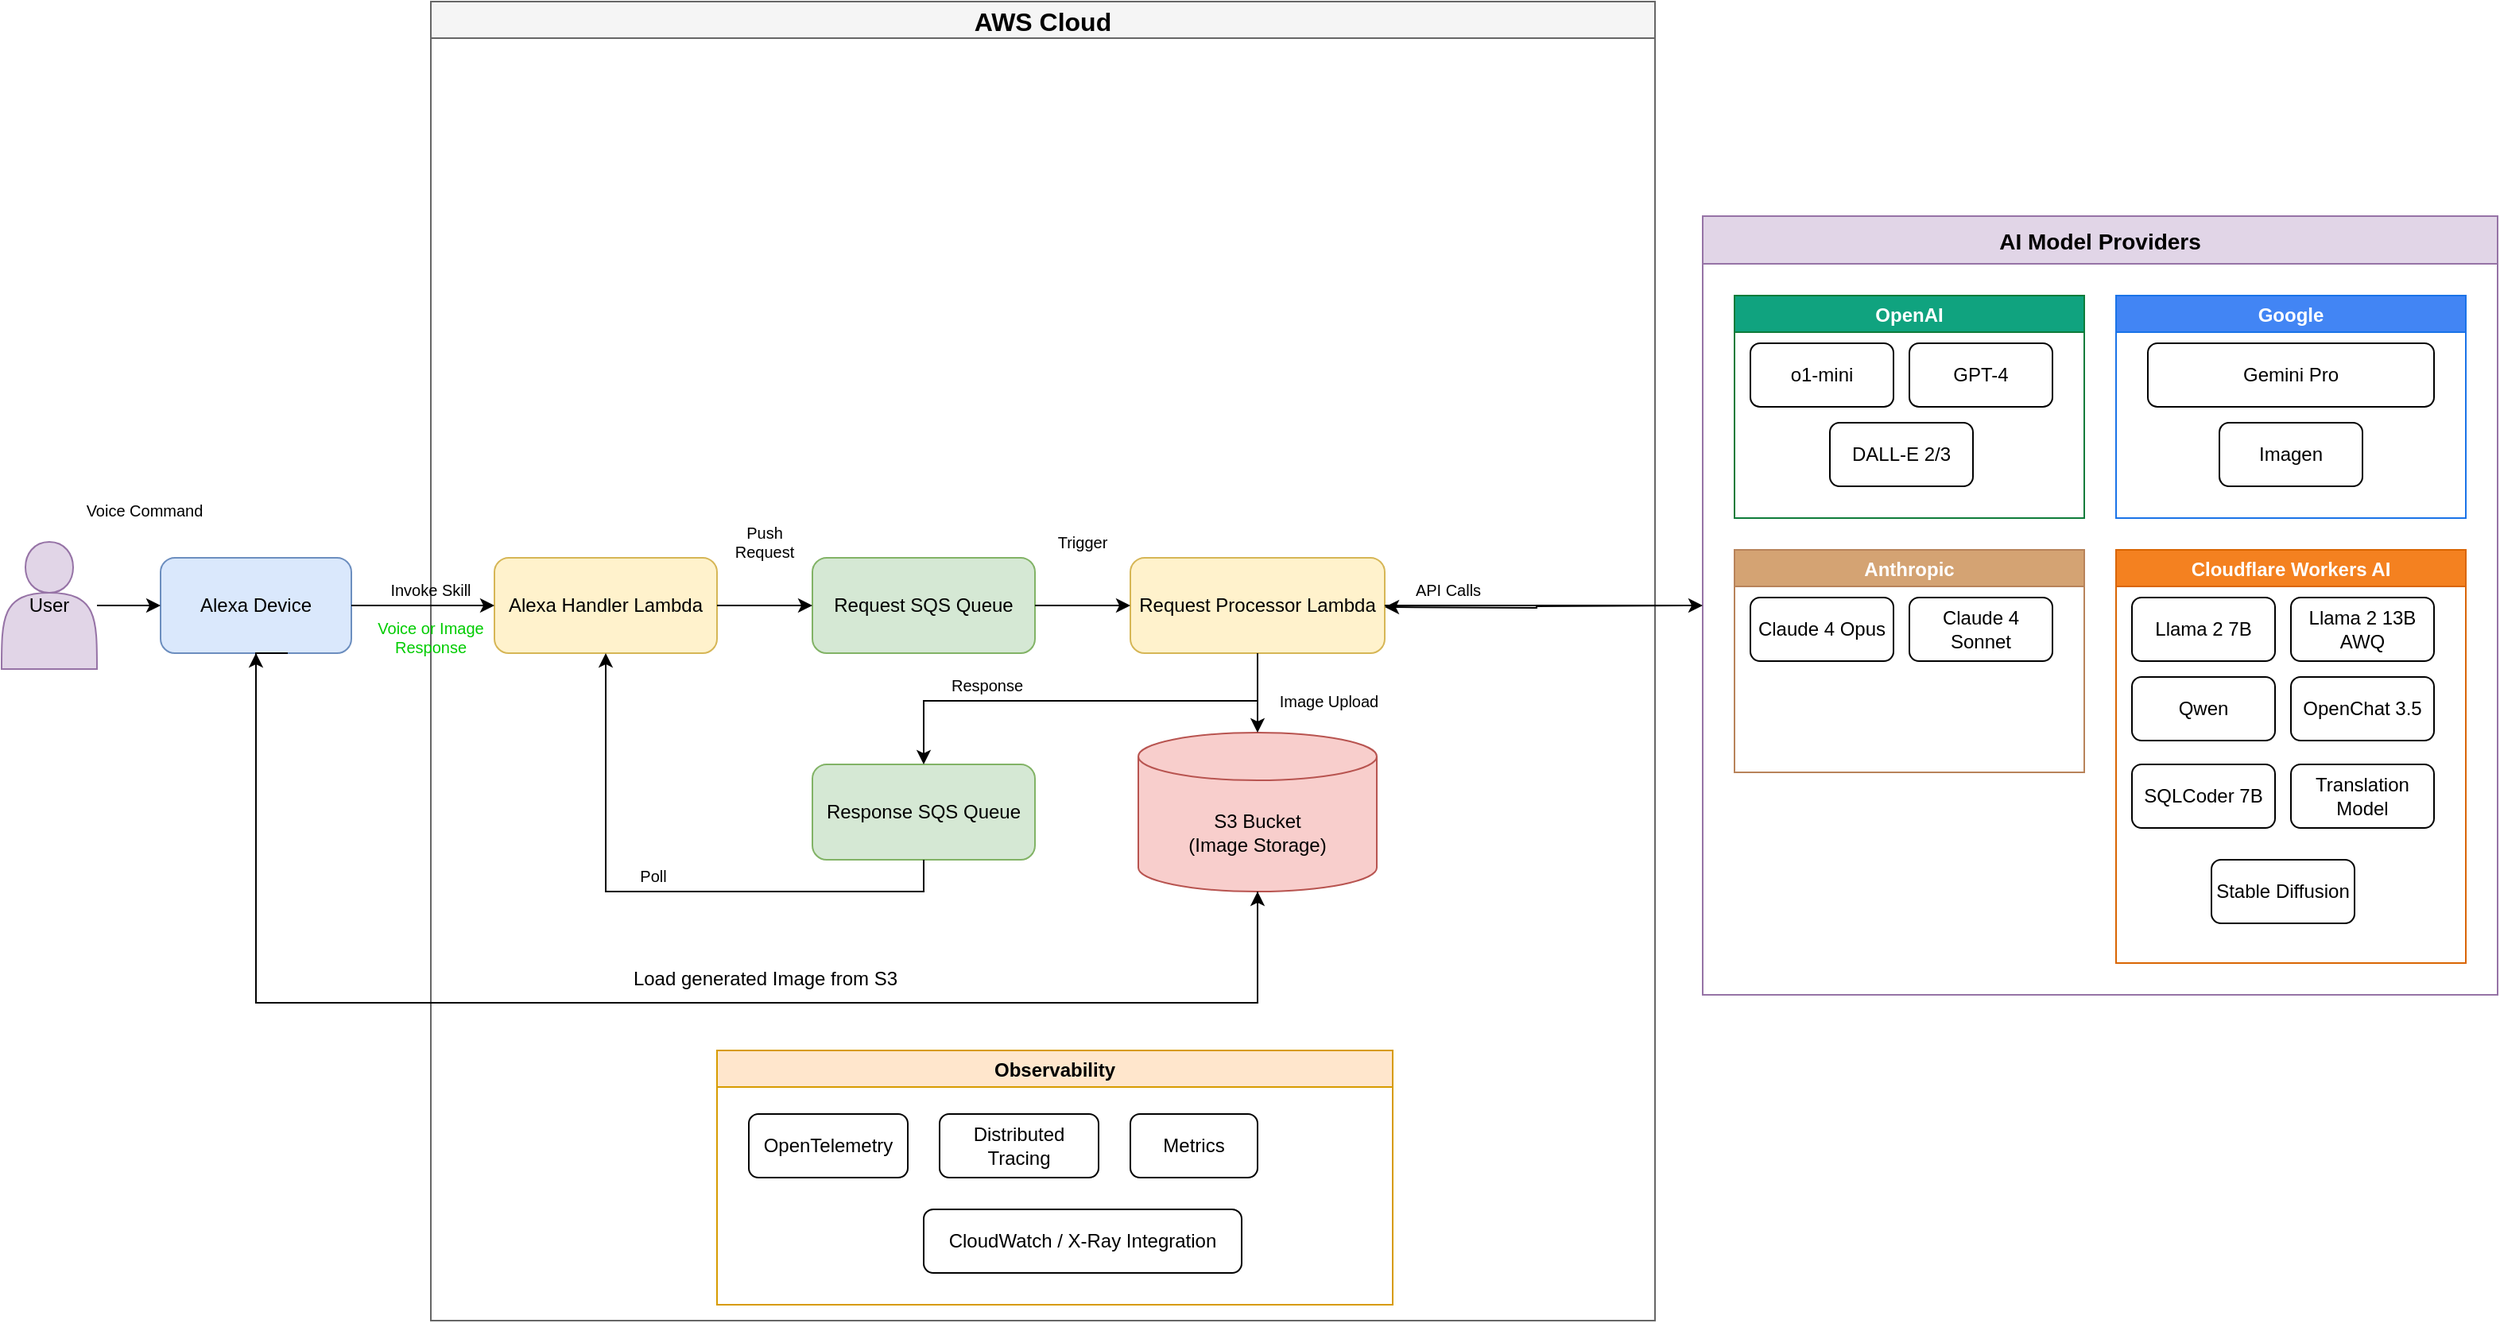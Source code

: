 <mxfile version="26.1.1">
  <diagram name="Alexa-ChatGPT-Architecture" id="alexa-chatgpt-infra">
    <mxGraphModel dx="1710" dy="965" grid="1" gridSize="10" guides="1" tooltips="1" connect="1" arrows="1" fold="1" page="1" pageScale="1" pageWidth="1600" pageHeight="900" math="0" shadow="0">
      <root>
        <mxCell id="0" />
        <mxCell id="1" parent="0" />
        <mxCell id="user-1" value="User" style="shape=actor;whiteSpace=wrap;html=1;fillColor=#e1d5e7;strokeColor=#9673a6;" parent="1" vertex="1">
          <mxGeometry x="40" y="390" width="60" height="80" as="geometry" />
        </mxCell>
        <mxCell id="alexa-1" value="Alexa Device" style="rounded=1;whiteSpace=wrap;html=1;fillColor=#dae8fc;strokeColor=#6c8ebf;" parent="1" vertex="1">
          <mxGeometry x="140" y="400" width="120" height="60" as="geometry" />
        </mxCell>
        <mxCell id="aws-cloud" value="AWS Cloud" style="swimlane;fillColor=#f5f5f5;strokeColor=#666666;fontSize=16;fontStyle=1" parent="1" vertex="1">
          <mxGeometry x="310" y="50" width="770" height="830" as="geometry" />
        </mxCell>
        <mxCell id="lambda-handler" value="Alexa Handler Lambda" style="rounded=1;whiteSpace=wrap;html=1;fillColor=#fff2cc;strokeColor=#d6b656;" parent="aws-cloud" vertex="1">
          <mxGeometry x="40" y="350" width="140" height="60" as="geometry" />
        </mxCell>
        <mxCell id="request-sqs" value="Request SQS Queue" style="rounded=1;whiteSpace=wrap;html=1;fillColor=#d5e8d4;strokeColor=#82b366;" parent="aws-cloud" vertex="1">
          <mxGeometry x="240" y="350" width="140" height="60" as="geometry" />
        </mxCell>
        <mxCell id="lambda-processor" value="Request Processor Lambda" style="rounded=1;whiteSpace=wrap;html=1;fillColor=#fff2cc;strokeColor=#d6b656;" parent="aws-cloud" vertex="1">
          <mxGeometry x="440" y="350" width="160" height="60" as="geometry" />
        </mxCell>
        <mxCell id="response-sqs" value="Response SQS Queue" style="rounded=1;whiteSpace=wrap;html=1;fillColor=#d5e8d4;strokeColor=#82b366;" parent="aws-cloud" vertex="1">
          <mxGeometry x="240" y="480" width="140" height="60" as="geometry" />
        </mxCell>
        <mxCell id="s3-bucket" value="S3 Bucket&#xa;(Image Storage)" style="shape=cylinder3;whiteSpace=wrap;html=1;boundedLbl=1;backgroundOutline=1;size=15;fillColor=#f8cecc;strokeColor=#b85450;" parent="aws-cloud" vertex="1">
          <mxGeometry x="445" y="460" width="150" height="100" as="geometry" />
        </mxCell>
        <mxCell id="arrow3" style="edgeStyle=orthogonalEdgeStyle;rounded=0;orthogonalLoop=1;jettySize=auto;html=1;entryX=0;entryY=0.5;entryDx=0;entryDy=0;" parent="aws-cloud" source="lambda-handler" target="request-sqs" edge="1">
          <mxGeometry relative="1" as="geometry" />
        </mxCell>
        <mxCell id="arrow4" style="edgeStyle=orthogonalEdgeStyle;rounded=0;orthogonalLoop=1;jettySize=auto;html=1;entryX=0;entryY=0.5;entryDx=0;entryDy=0;" parent="aws-cloud" source="request-sqs" target="lambda-processor" edge="1">
          <mxGeometry relative="1" as="geometry" />
        </mxCell>
        <mxCell id="arrow5" style="edgeStyle=orthogonalEdgeStyle;rounded=0;orthogonalLoop=1;jettySize=auto;html=1;entryX=0.5;entryY=0;entryDx=0;entryDy=0;" parent="aws-cloud" source="lambda-processor" target="response-sqs" edge="1">
          <mxGeometry relative="1" as="geometry">
            <Array as="points">
              <mxPoint x="520" y="440" />
              <mxPoint x="310" y="440" />
            </Array>
          </mxGeometry>
        </mxCell>
        <mxCell id="arrow6" style="edgeStyle=orthogonalEdgeStyle;rounded=0;orthogonalLoop=1;jettySize=auto;html=1;entryX=0.5;entryY=1;entryDx=0;entryDy=0;" parent="aws-cloud" source="response-sqs" target="lambda-handler" edge="1">
          <mxGeometry relative="1" as="geometry">
            <Array as="points">
              <mxPoint x="310" y="560" />
              <mxPoint x="110" y="560" />
            </Array>
          </mxGeometry>
        </mxCell>
        <mxCell id="arrow8" style="edgeStyle=orthogonalEdgeStyle;rounded=0;orthogonalLoop=1;jettySize=auto;html=1;entryX=0.5;entryY=0;entryDx=0;entryDy=0;entryPerimeter=0;" parent="aws-cloud" source="lambda-processor" target="s3-bucket" edge="1">
          <mxGeometry relative="1" as="geometry" />
        </mxCell>
        <mxCell id="label3" value="Push Request" style="text;html=1;strokeColor=none;fillColor=none;align=center;verticalAlign=middle;whiteSpace=wrap;rounded=0;fontSize=10;" parent="aws-cloud" vertex="1">
          <mxGeometry x="180" y="330" width="60" height="20" as="geometry" />
        </mxCell>
        <mxCell id="label4" value="Trigger" style="text;html=1;strokeColor=none;fillColor=none;align=center;verticalAlign=middle;whiteSpace=wrap;rounded=0;fontSize=10;" parent="aws-cloud" vertex="1">
          <mxGeometry x="380" y="330" width="60" height="20" as="geometry" />
        </mxCell>
        <mxCell id="label5" value="API Calls" style="text;html=1;strokeColor=none;fillColor=none;align=center;verticalAlign=middle;whiteSpace=wrap;rounded=0;fontSize=10;" parent="aws-cloud" vertex="1">
          <mxGeometry x="610" y="360" width="60" height="20" as="geometry" />
        </mxCell>
        <mxCell id="label6" value="Response" style="text;html=1;strokeColor=none;fillColor=none;align=center;verticalAlign=middle;whiteSpace=wrap;rounded=0;fontSize=10;" parent="aws-cloud" vertex="1">
          <mxGeometry x="320" y="420" width="60" height="20" as="geometry" />
        </mxCell>
        <mxCell id="label7" value="Poll" style="text;html=1;strokeColor=none;fillColor=none;align=center;verticalAlign=middle;whiteSpace=wrap;rounded=0;fontSize=10;" parent="aws-cloud" vertex="1">
          <mxGeometry x="120" y="540" width="40" height="20" as="geometry" />
        </mxCell>
        <mxCell id="label8" value="Image Upload" style="text;html=1;strokeColor=none;fillColor=none;align=center;verticalAlign=middle;whiteSpace=wrap;rounded=0;fontSize=10;" parent="aws-cloud" vertex="1">
          <mxGeometry x="530" y="430" width="70" height="20" as="geometry" />
        </mxCell>
        <mxCell id="vQfQHcLK3Ua7SgZMoblK-2" value="Load generated Image from S3" style="text;html=1;align=center;verticalAlign=middle;resizable=0;points=[];autosize=1;strokeColor=none;fillColor=none;" vertex="1" parent="aws-cloud">
          <mxGeometry x="115" y="600" width="190" height="30" as="geometry" />
        </mxCell>
        <mxCell id="observability" value="Observability" style="swimlane;fillColor=#ffe6cc;strokeColor=#d79b00;fontSize=12;fontStyle=1" parent="aws-cloud" vertex="1">
          <mxGeometry x="180" y="660" width="425" height="160" as="geometry" />
        </mxCell>
        <mxCell id="otel" value="OpenTelemetry" style="rounded=1;whiteSpace=wrap;html=1;fillColor=#ffffff;" parent="observability" vertex="1">
          <mxGeometry x="20" y="40" width="100" height="40" as="geometry" />
        </mxCell>
        <mxCell id="traces" value="Distributed Tracing" style="rounded=1;whiteSpace=wrap;html=1;fillColor=#ffffff;" parent="observability" vertex="1">
          <mxGeometry x="140" y="40" width="100" height="40" as="geometry" />
        </mxCell>
        <mxCell id="metrics" value="Metrics" style="rounded=1;whiteSpace=wrap;html=1;fillColor=#ffffff;" parent="observability" vertex="1">
          <mxGeometry x="260" y="40" width="80" height="40" as="geometry" />
        </mxCell>
        <mxCell id="monitoring" value="CloudWatch / X-Ray Integration" style="rounded=1;whiteSpace=wrap;html=1;fillColor=#ffffff;" parent="observability" vertex="1">
          <mxGeometry x="130" y="100" width="200" height="40" as="geometry" />
        </mxCell>
        <mxCell id="label2" value="Invoke Skill" style="text;html=1;strokeColor=none;fillColor=none;align=center;verticalAlign=middle;whiteSpace=wrap;rounded=0;fontSize=10;" parent="aws-cloud" vertex="1">
          <mxGeometry x="-30" y="360" width="60" height="20" as="geometry" />
        </mxCell>
        <mxCell id="arrow1" style="edgeStyle=orthogonalEdgeStyle;rounded=0;orthogonalLoop=1;jettySize=auto;html=1;entryX=0;entryY=0.5;entryDx=0;entryDy=0;" parent="1" source="user-1" target="alexa-1" edge="1">
          <mxGeometry relative="1" as="geometry" />
        </mxCell>
        <mxCell id="arrow2" style="edgeStyle=orthogonalEdgeStyle;rounded=0;orthogonalLoop=1;jettySize=auto;html=1;entryX=0;entryY=0.5;entryDx=0;entryDy=0;" parent="1" source="alexa-1" target="lambda-handler" edge="1">
          <mxGeometry relative="1" as="geometry">
            <Array as="points">
              <mxPoint x="320" y="430" />
            </Array>
          </mxGeometry>
        </mxCell>
        <mxCell id="label1" value="Voice Command" style="text;html=1;strokeColor=none;fillColor=none;align=center;verticalAlign=middle;whiteSpace=wrap;rounded=0;fontSize=10;" parent="1" vertex="1">
          <mxGeometry x="90" y="360" width="80" height="20" as="geometry" />
        </mxCell>
        <mxCell id="vQfQHcLK3Ua7SgZMoblK-1" style="edgeStyle=orthogonalEdgeStyle;rounded=0;orthogonalLoop=1;jettySize=auto;html=1;entryX=0.5;entryY=1;entryDx=0;entryDy=0;exitX=0.5;exitY=1;exitDx=0;exitDy=0;exitPerimeter=0;" edge="1" parent="1" source="s3-bucket" target="alexa-1">
          <mxGeometry relative="1" as="geometry">
            <Array as="points">
              <mxPoint x="830" y="680" />
              <mxPoint x="200" y="680" />
            </Array>
            <mxPoint x="800" y="620" as="sourcePoint" />
            <mxPoint x="630" y="667" as="targetPoint" />
          </mxGeometry>
        </mxCell>
        <mxCell id="vQfQHcLK3Ua7SgZMoblK-3" style="edgeStyle=orthogonalEdgeStyle;rounded=0;orthogonalLoop=1;jettySize=auto;html=1;entryX=0.5;entryY=1;entryDx=0;entryDy=0;entryPerimeter=0;" edge="1" parent="1" target="s3-bucket">
          <mxGeometry relative="1" as="geometry">
            <Array as="points">
              <mxPoint x="200" y="460" />
              <mxPoint x="200" y="680" />
              <mxPoint x="830" y="680" />
            </Array>
            <mxPoint x="220" y="460" as="sourcePoint" />
            <mxPoint x="800" y="610" as="targetPoint" />
          </mxGeometry>
        </mxCell>
        <mxCell id="ai-providers" value="AI Model Providers" style="swimlane;fillColor=#e1d5e7;strokeColor=#9673a6;fontSize=14;fontStyle=1;startSize=30;" parent="1" vertex="1">
          <mxGeometry x="1110" y="185" width="500" height="490" as="geometry" />
        </mxCell>
        <mxCell id="openai-group" value="OpenAI" style="swimlane;fillColor=#10a37f;fontColor=#ffffff;strokeColor=#0e7c3a;fontSize=12;fontStyle=1" parent="ai-providers" vertex="1">
          <mxGeometry x="20" y="50" width="220" height="140" as="geometry" />
        </mxCell>
        <mxCell id="gpt-35" value="o1-mini" style="rounded=1;whiteSpace=wrap;html=1;fillColor=#ffffff;fontColor=#000000;" parent="openai-group" vertex="1">
          <mxGeometry x="10" y="30" width="90" height="40" as="geometry" />
        </mxCell>
        <mxCell id="gpt-4" value="GPT-4" style="rounded=1;whiteSpace=wrap;html=1;fillColor=#ffffff;fontColor=#000000;" parent="openai-group" vertex="1">
          <mxGeometry x="110" y="30" width="90" height="40" as="geometry" />
        </mxCell>
        <mxCell id="dalle" value="DALL-E 2/3" style="rounded=1;whiteSpace=wrap;html=1;fillColor=#ffffff;fontColor=#000000;" parent="openai-group" vertex="1">
          <mxGeometry x="60" y="80" width="90" height="40" as="geometry" />
        </mxCell>
        <mxCell id="google-group" value="Google" style="swimlane;fillColor=#4285f4;fontColor=#ffffff;strokeColor=#1a73e8;fontSize=12;fontStyle=1" parent="ai-providers" vertex="1">
          <mxGeometry x="260" y="50" width="220" height="140" as="geometry" />
        </mxCell>
        <mxCell id="gemini" value="Gemini Pro" style="rounded=1;whiteSpace=wrap;html=1;fillColor=#ffffff;fontColor=#000000;" parent="google-group" vertex="1">
          <mxGeometry x="20" y="30" width="180" height="40" as="geometry" />
        </mxCell>
        <mxCell id="imagen" value="Imagen" style="rounded=1;whiteSpace=wrap;html=1;fillColor=#ffffff;fontColor=#000000;" parent="google-group" vertex="1">
          <mxGeometry x="65" y="80" width="90" height="40" as="geometry" />
        </mxCell>
        <mxCell id="anthropic-group" value="Anthropic" style="swimlane;fillColor=#d4a373;fontColor=#ffffff;strokeColor=#b8835a;fontSize=12;fontStyle=1" parent="ai-providers" vertex="1">
          <mxGeometry x="20" y="210" width="220" height="140" as="geometry" />
        </mxCell>
        <mxCell id="opus" value="Claude 4 Opus" style="rounded=1;whiteSpace=wrap;html=1;fillColor=#ffffff;fontColor=#000000;" parent="anthropic-group" vertex="1">
          <mxGeometry x="10" y="30" width="90" height="40" as="geometry" />
        </mxCell>
        <mxCell id="sonnet" value="Claude 4 Sonnet" style="rounded=1;whiteSpace=wrap;html=1;fillColor=#ffffff;fontColor=#000000;" parent="anthropic-group" vertex="1">
          <mxGeometry x="110" y="30" width="90" height="40" as="geometry" />
        </mxCell>
        <mxCell id="cloudflare-group" value="Cloudflare Workers AI" style="swimlane;fillColor=#f48120;fontColor=#ffffff;strokeColor=#d96502;fontSize=12;fontStyle=1" parent="ai-providers" vertex="1">
          <mxGeometry x="260" y="210" width="220" height="260" as="geometry" />
        </mxCell>
        <mxCell id="llama7b" value="Llama 2 7B" style="rounded=1;whiteSpace=wrap;html=1;fillColor=#ffffff;fontColor=#000000;" parent="cloudflare-group" vertex="1">
          <mxGeometry x="10" y="30" width="90" height="40" as="geometry" />
        </mxCell>
        <mxCell id="llama13b" value="Llama 2 13B AWQ" style="rounded=1;whiteSpace=wrap;html=1;fillColor=#ffffff;fontColor=#000000;" parent="cloudflare-group" vertex="1">
          <mxGeometry x="110" y="30" width="90" height="40" as="geometry" />
        </mxCell>
        <mxCell id="qwen" value="Qwen" style="rounded=1;whiteSpace=wrap;html=1;fillColor=#ffffff;fontColor=#000000;" parent="cloudflare-group" vertex="1">
          <mxGeometry x="10" y="80" width="90" height="40" as="geometry" />
        </mxCell>
        <mxCell id="openchat" value="OpenChat 3.5" style="rounded=1;whiteSpace=wrap;html=1;fillColor=#ffffff;fontColor=#000000;" parent="cloudflare-group" vertex="1">
          <mxGeometry x="110" y="80" width="90" height="40" as="geometry" />
        </mxCell>
        <mxCell id="sqlcoder" value="SQLCoder 7B" style="rounded=1;whiteSpace=wrap;html=1;fillColor=#ffffff;fontColor=#000000;" parent="cloudflare-group" vertex="1">
          <mxGeometry x="10" y="135" width="90" height="40" as="geometry" />
        </mxCell>
        <mxCell id="translation" value="Translation Model" style="rounded=1;whiteSpace=wrap;html=1;fillColor=#ffffff;fontColor=#000000;" parent="cloudflare-group" vertex="1">
          <mxGeometry x="110" y="135" width="90" height="40" as="geometry" />
        </mxCell>
        <mxCell id="stable-diffusion" value="Stable Diffusion" style="rounded=1;whiteSpace=wrap;html=1;fillColor=#ffffff;fontColor=#000000;" parent="cloudflare-group" vertex="1">
          <mxGeometry x="60" y="195" width="90" height="40" as="geometry" />
        </mxCell>
        <mxCell id="arrow7" style="edgeStyle=orthogonalEdgeStyle;rounded=0;orthogonalLoop=1;jettySize=auto;html=1;exitX=1;exitY=0.5;exitDx=0;exitDy=0;entryX=0;entryY=0.5;entryDx=0;entryDy=0;" parent="1" source="lambda-processor" target="ai-providers" edge="1">
          <mxGeometry relative="1" as="geometry" />
        </mxCell>
        <mxCell id="vQfQHcLK3Ua7SgZMoblK-5" value="Voice or Image Response" style="text;html=1;strokeColor=none;fillColor=none;align=center;verticalAlign=middle;whiteSpace=wrap;rounded=0;fontSize=10;fontColor=#00CC00;" vertex="1" parent="1">
          <mxGeometry x="270" y="440" width="80" height="20" as="geometry" />
        </mxCell>
        <mxCell id="vQfQHcLK3Ua7SgZMoblK-6" style="edgeStyle=orthogonalEdgeStyle;rounded=0;orthogonalLoop=1;jettySize=auto;html=1;" edge="1" parent="1">
          <mxGeometry relative="1" as="geometry">
            <mxPoint x="1100" y="430" as="sourcePoint" />
            <mxPoint x="910" y="431" as="targetPoint" />
          </mxGeometry>
        </mxCell>
      </root>
    </mxGraphModel>
  </diagram>
</mxfile>
